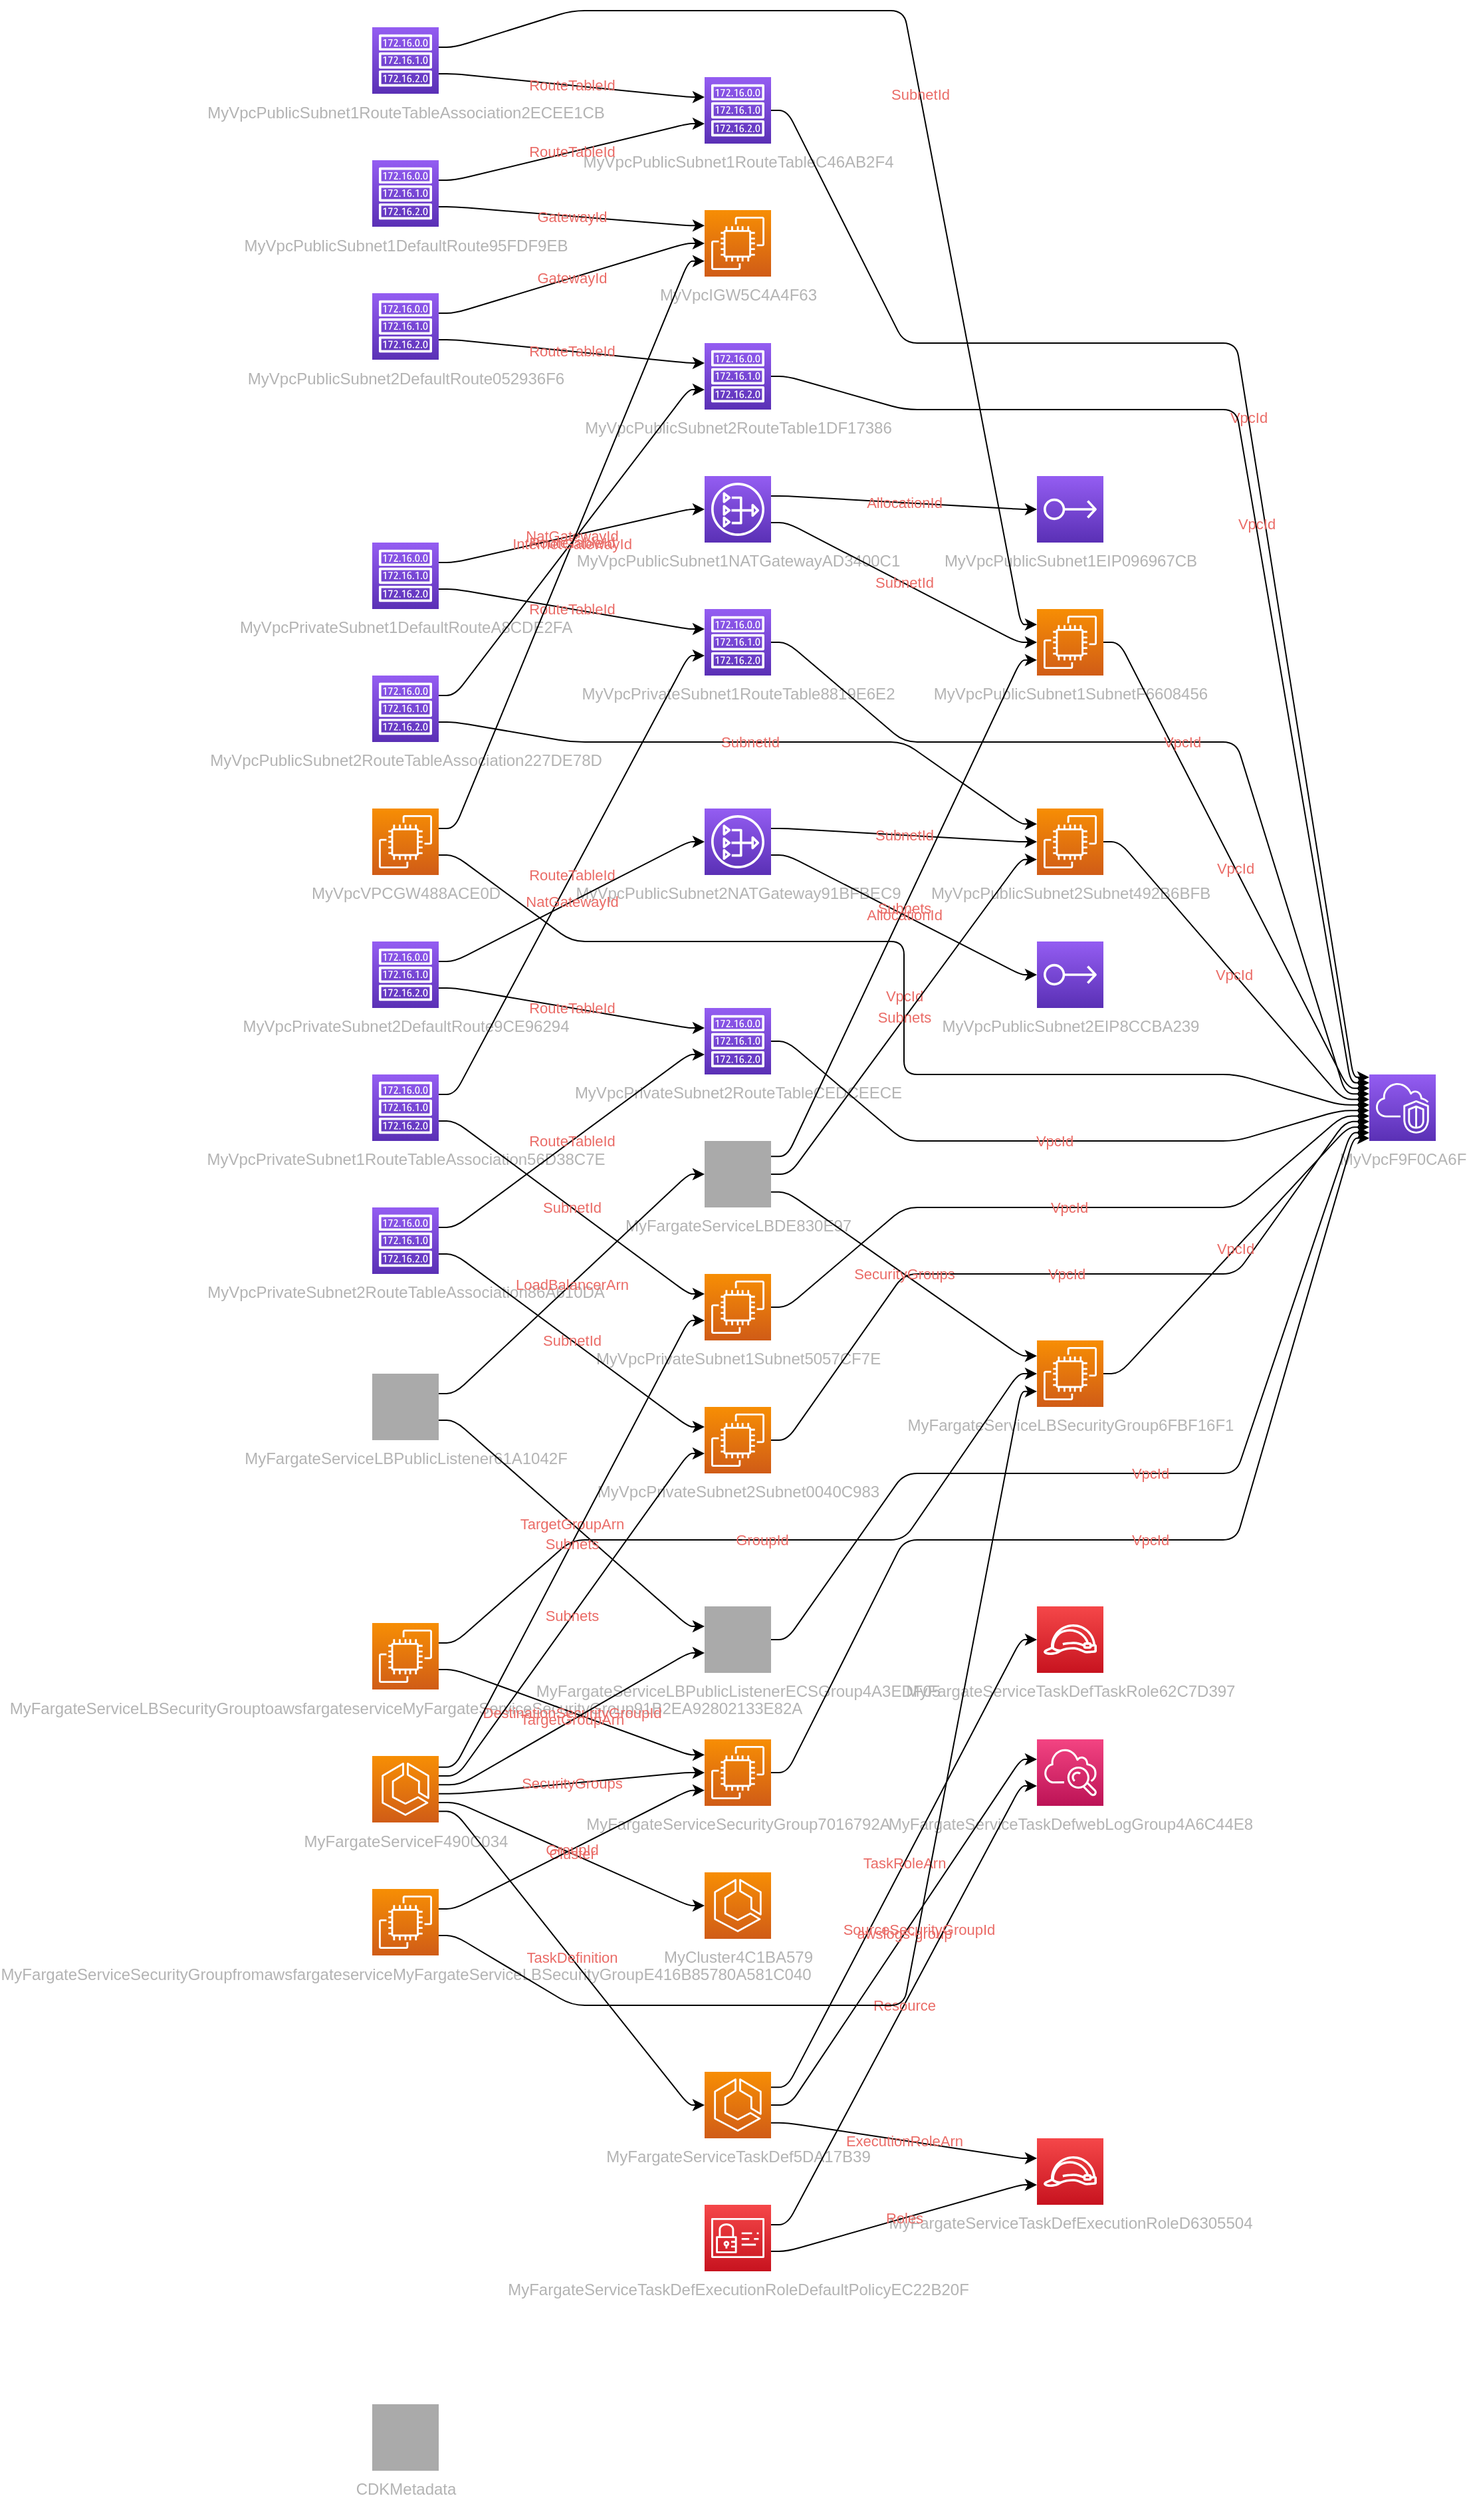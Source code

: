 <mxfile version="13.1.3" pages="2">
            <diagram id="diagramid" name="Diagram">
              <mxGraphModel><root><mxCell id="0"/><mxCell id="1" parent="0"/><mxCell id="2" value="MyVpcF9F0CA6F" style="outlineConnect=0;fontColor=#B3B3B3;gradientColor=#945DF2;gradientDirection=north;fillColor=#5A30B5;strokeColor=#ffffff;dashed=0;verticalLabelPosition=bottom;verticalAlign=top;align=center;html=1;fontSize=12;fontStyle=0;aspect=fixed;shape=mxgraph.aws4.resourceIcon;resIcon=mxgraph.aws4.vpc;" vertex="1" parent="1"><mxGeometry x="750" y="800" width="50" height="50" as="geometry"/></mxCell><mxCell id="3" value="MyVpcPublicSubnet1SubnetF6608456" style="outlineConnect=0;fontColor=#B3B3B3;gradientColor=#F78E04;gradientDirection=north;fillColor=#D05C17;strokeColor=#ffffff;dashed=0;verticalLabelPosition=bottom;verticalAlign=top;align=center;html=1;fontSize=12;fontStyle=0;aspect=fixed;shape=mxgraph.aws4.resourceIcon;resIcon=mxgraph.aws4.ec2;" vertex="1" parent="1"><mxGeometry x="500" y="450" width="50" height="50" as="geometry"/></mxCell><mxCell id="4" value="MyVpcPublicSubnet1RouteTableC46AB2F4" style="outlineConnect=0;fontColor=#B3B3B3;gradientColor=#945DF2;gradientDirection=north;fillColor=#5A30B5;strokeColor=#ffffff;dashed=0;verticalLabelPosition=bottom;verticalAlign=top;align=center;html=1;fontSize=12;fontStyle=0;aspect=fixed;shape=mxgraph.aws4.resourceIcon;resIcon=mxgraph.aws4.route_table;" vertex="1" parent="1"><mxGeometry x="250" y="50" width="50" height="50" as="geometry"/></mxCell><mxCell id="5" value="MyVpcPublicSubnet1RouteTableAssociation2ECEE1CB" style="outlineConnect=0;fontColor=#B3B3B3;gradientColor=#945DF2;gradientDirection=north;fillColor=#5A30B5;strokeColor=#ffffff;dashed=0;verticalLabelPosition=bottom;verticalAlign=top;align=center;html=1;fontSize=12;fontStyle=0;aspect=fixed;shape=mxgraph.aws4.resourceIcon;resIcon=mxgraph.aws4.route_table;" vertex="1" parent="1"><mxGeometry y="12.5" width="50" height="50" as="geometry"/></mxCell><mxCell id="6" value="MyVpcPublicSubnet1DefaultRoute95FDF9EB" style="outlineConnect=0;fontColor=#B3B3B3;gradientColor=#945DF2;gradientDirection=north;fillColor=#5A30B5;strokeColor=#ffffff;dashed=0;verticalLabelPosition=bottom;verticalAlign=top;align=center;html=1;fontSize=12;fontStyle=0;aspect=fixed;shape=mxgraph.aws4.resourceIcon;resIcon=mxgraph.aws4.route_table;" vertex="1" parent="1"><mxGeometry y="112.5" width="50" height="50" as="geometry"/></mxCell><mxCell id="7" value="MyVpcPublicSubnet1EIP096967CB" style="outlineConnect=0;fontColor=#B3B3B3;gradientColor=#945DF2;gradientDirection=north;fillColor=#5A30B5;strokeColor=#ffffff;dashed=0;verticalLabelPosition=bottom;verticalAlign=top;align=center;html=1;fontSize=12;fontStyle=0;aspect=fixed;shape=mxgraph.aws4.resourceIcon;resIcon=mxgraph.aws4.elastic_ip_address;" vertex="1" parent="1"><mxGeometry x="500" y="350" width="50" height="50" as="geometry"/></mxCell><mxCell id="8" value="MyVpcPublicSubnet1NATGatewayAD3400C1" style="outlineConnect=0;fontColor=#B3B3B3;gradientColor=#945DF2;gradientDirection=north;fillColor=#5A30B5;strokeColor=#ffffff;dashed=0;verticalLabelPosition=bottom;verticalAlign=top;align=center;html=1;fontSize=12;fontStyle=0;aspect=fixed;shape=mxgraph.aws4.resourceIcon;resIcon=mxgraph.aws4.nat_gateway;" vertex="1" parent="1"><mxGeometry x="250" y="350" width="50" height="50" as="geometry"/></mxCell><mxCell id="9" value="MyVpcPublicSubnet2Subnet492B6BFB" style="outlineConnect=0;fontColor=#B3B3B3;gradientColor=#F78E04;gradientDirection=north;fillColor=#D05C17;strokeColor=#ffffff;dashed=0;verticalLabelPosition=bottom;verticalAlign=top;align=center;html=1;fontSize=12;fontStyle=0;aspect=fixed;shape=mxgraph.aws4.resourceIcon;resIcon=mxgraph.aws4.ec2;" vertex="1" parent="1"><mxGeometry x="500" y="600" width="50" height="50" as="geometry"/></mxCell><mxCell id="10" value="MyVpcPublicSubnet2RouteTable1DF17386" style="outlineConnect=0;fontColor=#B3B3B3;gradientColor=#945DF2;gradientDirection=north;fillColor=#5A30B5;strokeColor=#ffffff;dashed=0;verticalLabelPosition=bottom;verticalAlign=top;align=center;html=1;fontSize=12;fontStyle=0;aspect=fixed;shape=mxgraph.aws4.resourceIcon;resIcon=mxgraph.aws4.route_table;" vertex="1" parent="1"><mxGeometry x="250" y="250" width="50" height="50" as="geometry"/></mxCell><mxCell id="11" value="MyVpcPublicSubnet2RouteTableAssociation227DE78D" style="outlineConnect=0;fontColor=#B3B3B3;gradientColor=#945DF2;gradientDirection=north;fillColor=#5A30B5;strokeColor=#ffffff;dashed=0;verticalLabelPosition=bottom;verticalAlign=top;align=center;html=1;fontSize=12;fontStyle=0;aspect=fixed;shape=mxgraph.aws4.resourceIcon;resIcon=mxgraph.aws4.route_table;" vertex="1" parent="1"><mxGeometry y="500" width="50" height="50" as="geometry"/></mxCell><mxCell id="12" value="MyVpcPublicSubnet2DefaultRoute052936F6" style="outlineConnect=0;fontColor=#B3B3B3;gradientColor=#945DF2;gradientDirection=north;fillColor=#5A30B5;strokeColor=#ffffff;dashed=0;verticalLabelPosition=bottom;verticalAlign=top;align=center;html=1;fontSize=12;fontStyle=0;aspect=fixed;shape=mxgraph.aws4.resourceIcon;resIcon=mxgraph.aws4.route_table;" vertex="1" parent="1"><mxGeometry y="212.5" width="50" height="50" as="geometry"/></mxCell><mxCell id="13" value="MyVpcPublicSubnet2EIP8CCBA239" style="outlineConnect=0;fontColor=#B3B3B3;gradientColor=#945DF2;gradientDirection=north;fillColor=#5A30B5;strokeColor=#ffffff;dashed=0;verticalLabelPosition=bottom;verticalAlign=top;align=center;html=1;fontSize=12;fontStyle=0;aspect=fixed;shape=mxgraph.aws4.resourceIcon;resIcon=mxgraph.aws4.elastic_ip_address;" vertex="1" parent="1"><mxGeometry x="500" y="700" width="50" height="50" as="geometry"/></mxCell><mxCell id="14" value="MyVpcPublicSubnet2NATGateway91BFBEC9" style="outlineConnect=0;fontColor=#B3B3B3;gradientColor=#945DF2;gradientDirection=north;fillColor=#5A30B5;strokeColor=#ffffff;dashed=0;verticalLabelPosition=bottom;verticalAlign=top;align=center;html=1;fontSize=12;fontStyle=0;aspect=fixed;shape=mxgraph.aws4.resourceIcon;resIcon=mxgraph.aws4.nat_gateway;" vertex="1" parent="1"><mxGeometry x="250" y="600" width="50" height="50" as="geometry"/></mxCell><mxCell id="15" value="MyVpcPrivateSubnet1Subnet5057CF7E" style="outlineConnect=0;fontColor=#B3B3B3;gradientColor=#F78E04;gradientDirection=north;fillColor=#D05C17;strokeColor=#ffffff;dashed=0;verticalLabelPosition=bottom;verticalAlign=top;align=center;html=1;fontSize=12;fontStyle=0;aspect=fixed;shape=mxgraph.aws4.resourceIcon;resIcon=mxgraph.aws4.ec2;" vertex="1" parent="1"><mxGeometry x="250" y="950" width="50" height="50" as="geometry"/></mxCell><mxCell id="16" value="MyVpcPrivateSubnet1RouteTable8819E6E2" style="outlineConnect=0;fontColor=#B3B3B3;gradientColor=#945DF2;gradientDirection=north;fillColor=#5A30B5;strokeColor=#ffffff;dashed=0;verticalLabelPosition=bottom;verticalAlign=top;align=center;html=1;fontSize=12;fontStyle=0;aspect=fixed;shape=mxgraph.aws4.resourceIcon;resIcon=mxgraph.aws4.route_table;" vertex="1" parent="1"><mxGeometry x="250" y="450" width="50" height="50" as="geometry"/></mxCell><mxCell id="17" value="MyVpcPrivateSubnet1RouteTableAssociation56D38C7E" style="outlineConnect=0;fontColor=#B3B3B3;gradientColor=#945DF2;gradientDirection=north;fillColor=#5A30B5;strokeColor=#ffffff;dashed=0;verticalLabelPosition=bottom;verticalAlign=top;align=center;html=1;fontSize=12;fontStyle=0;aspect=fixed;shape=mxgraph.aws4.resourceIcon;resIcon=mxgraph.aws4.route_table;" vertex="1" parent="1"><mxGeometry y="800" width="50" height="50" as="geometry"/></mxCell><mxCell id="18" value="MyVpcPrivateSubnet1DefaultRouteA8CDE2FA" style="outlineConnect=0;fontColor=#B3B3B3;gradientColor=#945DF2;gradientDirection=north;fillColor=#5A30B5;strokeColor=#ffffff;dashed=0;verticalLabelPosition=bottom;verticalAlign=top;align=center;html=1;fontSize=12;fontStyle=0;aspect=fixed;shape=mxgraph.aws4.resourceIcon;resIcon=mxgraph.aws4.route_table;" vertex="1" parent="1"><mxGeometry y="400" width="50" height="50" as="geometry"/></mxCell><mxCell id="19" value="MyVpcPrivateSubnet2Subnet0040C983" style="outlineConnect=0;fontColor=#B3B3B3;gradientColor=#F78E04;gradientDirection=north;fillColor=#D05C17;strokeColor=#ffffff;dashed=0;verticalLabelPosition=bottom;verticalAlign=top;align=center;html=1;fontSize=12;fontStyle=0;aspect=fixed;shape=mxgraph.aws4.resourceIcon;resIcon=mxgraph.aws4.ec2;" vertex="1" parent="1"><mxGeometry x="250" y="1050" width="50" height="50" as="geometry"/></mxCell><mxCell id="20" value="MyVpcPrivateSubnet2RouteTableCEDCEECE" style="outlineConnect=0;fontColor=#B3B3B3;gradientColor=#945DF2;gradientDirection=north;fillColor=#5A30B5;strokeColor=#ffffff;dashed=0;verticalLabelPosition=bottom;verticalAlign=top;align=center;html=1;fontSize=12;fontStyle=0;aspect=fixed;shape=mxgraph.aws4.resourceIcon;resIcon=mxgraph.aws4.route_table;" vertex="1" parent="1"><mxGeometry x="250" y="750" width="50" height="50" as="geometry"/></mxCell><mxCell id="21" value="MyVpcPrivateSubnet2RouteTableAssociation86A610DA" style="outlineConnect=0;fontColor=#B3B3B3;gradientColor=#945DF2;gradientDirection=north;fillColor=#5A30B5;strokeColor=#ffffff;dashed=0;verticalLabelPosition=bottom;verticalAlign=top;align=center;html=1;fontSize=12;fontStyle=0;aspect=fixed;shape=mxgraph.aws4.resourceIcon;resIcon=mxgraph.aws4.route_table;" vertex="1" parent="1"><mxGeometry y="900" width="50" height="50" as="geometry"/></mxCell><mxCell id="22" value="MyVpcPrivateSubnet2DefaultRoute9CE96294" style="outlineConnect=0;fontColor=#B3B3B3;gradientColor=#945DF2;gradientDirection=north;fillColor=#5A30B5;strokeColor=#ffffff;dashed=0;verticalLabelPosition=bottom;verticalAlign=top;align=center;html=1;fontSize=12;fontStyle=0;aspect=fixed;shape=mxgraph.aws4.resourceIcon;resIcon=mxgraph.aws4.route_table;" vertex="1" parent="1"><mxGeometry y="700" width="50" height="50" as="geometry"/></mxCell><mxCell id="23" value="MyVpcIGW5C4A4F63" style="outlineConnect=0;fontColor=#B3B3B3;gradientColor=#F78E04;gradientDirection=north;fillColor=#D05C17;strokeColor=#ffffff;dashed=0;verticalLabelPosition=bottom;verticalAlign=top;align=center;html=1;fontSize=12;fontStyle=0;aspect=fixed;shape=mxgraph.aws4.resourceIcon;resIcon=mxgraph.aws4.ec2;" vertex="1" parent="1"><mxGeometry x="250" y="150" width="50" height="50" as="geometry"/></mxCell><mxCell id="24" value="MyVpcVPCGW488ACE0D" style="outlineConnect=0;fontColor=#B3B3B3;gradientColor=#F78E04;gradientDirection=north;fillColor=#D05C17;strokeColor=#ffffff;dashed=0;verticalLabelPosition=bottom;verticalAlign=top;align=center;html=1;fontSize=12;fontStyle=0;aspect=fixed;shape=mxgraph.aws4.resourceIcon;resIcon=mxgraph.aws4.ec2;" vertex="1" parent="1"><mxGeometry y="600" width="50" height="50" as="geometry"/></mxCell><mxCell id="25" value="MyCluster4C1BA579" style="outlineConnect=0;fontColor=#B3B3B3;gradientColor=#F78E04;gradientDirection=north;fillColor=#D05C17;strokeColor=#ffffff;dashed=0;verticalLabelPosition=bottom;verticalAlign=top;align=center;html=1;fontSize=12;fontStyle=0;aspect=fixed;shape=mxgraph.aws4.resourceIcon;resIcon=mxgraph.aws4.ecs;" vertex="1" parent="1"><mxGeometry x="250" y="1400" width="50" height="50" as="geometry"/></mxCell><mxCell id="26" value="MyFargateServiceLBDE830E97" style="outlineConnect=0;fontColor=#B3B3B3;gradientColor=#aaaaaa;gradientDirection=north;fillColor=#aaaaaa;strokeColor=#ffffff;dashed=0;verticalLabelPosition=bottom;verticalAlign=top;align=center;html=1;fontSize=12;fontStyle=0;aspect=fixed;shape=mxgraph.aws4.resourceIcon;resIcon=mxgraph.aws4.elasticloadbalancingv2;" vertex="1" parent="1"><mxGeometry x="250" y="850" width="50" height="50" as="geometry"/></mxCell><mxCell id="27" value="MyFargateServiceLBSecurityGroup6FBF16F1" style="outlineConnect=0;fontColor=#B3B3B3;gradientColor=#F78E04;gradientDirection=north;fillColor=#D05C17;strokeColor=#ffffff;dashed=0;verticalLabelPosition=bottom;verticalAlign=top;align=center;html=1;fontSize=12;fontStyle=0;aspect=fixed;shape=mxgraph.aws4.resourceIcon;resIcon=mxgraph.aws4.ec2;" vertex="1" parent="1"><mxGeometry x="500" y="1000" width="50" height="50" as="geometry"/></mxCell><mxCell id="28" value="MyFargateServiceLBSecurityGrouptoawsfargateserviceMyFargateServiceSecurityGroup91B2EA92802133E82A" style="outlineConnect=0;fontColor=#B3B3B3;gradientColor=#F78E04;gradientDirection=north;fillColor=#D05C17;strokeColor=#ffffff;dashed=0;verticalLabelPosition=bottom;verticalAlign=top;align=center;html=1;fontSize=12;fontStyle=0;aspect=fixed;shape=mxgraph.aws4.resourceIcon;resIcon=mxgraph.aws4.ec2;" vertex="1" parent="1"><mxGeometry y="1212.5" width="50" height="50" as="geometry"/></mxCell><mxCell id="29" value="MyFargateServiceLBPublicListener61A1042F" style="outlineConnect=0;fontColor=#B3B3B3;gradientColor=#aaaaaa;gradientDirection=north;fillColor=#aaaaaa;strokeColor=#ffffff;dashed=0;verticalLabelPosition=bottom;verticalAlign=top;align=center;html=1;fontSize=12;fontStyle=0;aspect=fixed;shape=mxgraph.aws4.resourceIcon;resIcon=mxgraph.aws4.elasticloadbalancingv2;" vertex="1" parent="1"><mxGeometry y="1025" width="50" height="50" as="geometry"/></mxCell><mxCell id="30" value="MyFargateServiceLBPublicListenerECSGroup4A3EDF05" style="outlineConnect=0;fontColor=#B3B3B3;gradientColor=#aaaaaa;gradientDirection=north;fillColor=#aaaaaa;strokeColor=#ffffff;dashed=0;verticalLabelPosition=bottom;verticalAlign=top;align=center;html=1;fontSize=12;fontStyle=0;aspect=fixed;shape=mxgraph.aws4.resourceIcon;resIcon=mxgraph.aws4.elasticloadbalancingv2;" vertex="1" parent="1"><mxGeometry x="250" y="1200" width="50" height="50" as="geometry"/></mxCell><mxCell id="31" value="MyFargateServiceTaskDefTaskRole62C7D397" style="outlineConnect=0;fontColor=#B3B3B3;gradientColor=#F54749;gradientDirection=north;fillColor=#C7131F;strokeColor=#ffffff;dashed=0;verticalLabelPosition=bottom;verticalAlign=top;align=center;html=1;fontSize=12;fontStyle=0;aspect=fixed;shape=mxgraph.aws4.resourceIcon;resIcon=mxgraph.aws4.role;" vertex="1" parent="1"><mxGeometry x="500" y="1200" width="50" height="50" as="geometry"/></mxCell><mxCell id="32" value="MyFargateServiceTaskDef5DA17B39" style="outlineConnect=0;fontColor=#B3B3B3;gradientColor=#F78E04;gradientDirection=north;fillColor=#D05C17;strokeColor=#ffffff;dashed=0;verticalLabelPosition=bottom;verticalAlign=top;align=center;html=1;fontSize=12;fontStyle=0;aspect=fixed;shape=mxgraph.aws4.resourceIcon;resIcon=mxgraph.aws4.ecs;" vertex="1" parent="1"><mxGeometry x="250" y="1550" width="50" height="50" as="geometry"/></mxCell><mxCell id="33" value="MyFargateServiceTaskDefwebLogGroup4A6C44E8" style="outlineConnect=0;fontColor=#B3B3B3;gradientColor=#F34482;gradientDirection=north;fillColor=#BC1356;strokeColor=#ffffff;dashed=0;verticalLabelPosition=bottom;verticalAlign=top;align=center;html=1;fontSize=12;fontStyle=0;aspect=fixed;shape=mxgraph.aws4.resourceIcon;resIcon=mxgraph.aws4.cloudwatch;" vertex="1" parent="1"><mxGeometry x="500" y="1300" width="50" height="50" as="geometry"/></mxCell><mxCell id="34" value="MyFargateServiceTaskDefExecutionRoleD6305504" style="outlineConnect=0;fontColor=#B3B3B3;gradientColor=#F54749;gradientDirection=north;fillColor=#C7131F;strokeColor=#ffffff;dashed=0;verticalLabelPosition=bottom;verticalAlign=top;align=center;html=1;fontSize=12;fontStyle=0;aspect=fixed;shape=mxgraph.aws4.resourceIcon;resIcon=mxgraph.aws4.role;" vertex="1" parent="1"><mxGeometry x="500" y="1600" width="50" height="50" as="geometry"/></mxCell><mxCell id="35" value="MyFargateServiceTaskDefExecutionRoleDefaultPolicyEC22B20F" style="outlineConnect=0;fontColor=#B3B3B3;gradientColor=#F54749;gradientDirection=north;fillColor=#C7131F;strokeColor=#ffffff;dashed=0;verticalLabelPosition=bottom;verticalAlign=top;align=center;html=1;fontSize=12;fontStyle=0;aspect=fixed;shape=mxgraph.aws4.resourceIcon;resIcon=mxgraph.aws4.identity_and_access_management;" vertex="1" parent="1"><mxGeometry x="250" y="1650" width="50" height="50" as="geometry"/></mxCell><mxCell id="36" value="MyFargateServiceF490C034" style="outlineConnect=0;fontColor=#B3B3B3;gradientColor=#F78E04;gradientDirection=north;fillColor=#D05C17;strokeColor=#ffffff;dashed=0;verticalLabelPosition=bottom;verticalAlign=top;align=center;html=1;fontSize=12;fontStyle=0;aspect=fixed;shape=mxgraph.aws4.resourceIcon;resIcon=mxgraph.aws4.ecs;" vertex="1" parent="1"><mxGeometry y="1312.5" width="50" height="50" as="geometry"/></mxCell><mxCell id="37" value="MyFargateServiceSecurityGroup7016792A" style="outlineConnect=0;fontColor=#B3B3B3;gradientColor=#F78E04;gradientDirection=north;fillColor=#D05C17;strokeColor=#ffffff;dashed=0;verticalLabelPosition=bottom;verticalAlign=top;align=center;html=1;fontSize=12;fontStyle=0;aspect=fixed;shape=mxgraph.aws4.resourceIcon;resIcon=mxgraph.aws4.ec2;" vertex="1" parent="1"><mxGeometry x="250" y="1300" width="50" height="50" as="geometry"/></mxCell><mxCell id="38" value="MyFargateServiceSecurityGroupfromawsfargateserviceMyFargateServiceLBSecurityGroupE416B85780A581C040" style="outlineConnect=0;fontColor=#B3B3B3;gradientColor=#F78E04;gradientDirection=north;fillColor=#D05C17;strokeColor=#ffffff;dashed=0;verticalLabelPosition=bottom;verticalAlign=top;align=center;html=1;fontSize=12;fontStyle=0;aspect=fixed;shape=mxgraph.aws4.resourceIcon;resIcon=mxgraph.aws4.ec2;" vertex="1" parent="1"><mxGeometry y="1412.5" width="50" height="50" as="geometry"/></mxCell><mxCell id="39" value="CDKMetadata" style="outlineConnect=0;fontColor=#B3B3B3;gradientColor=#aaaaaa;gradientDirection=north;fillColor=#aaaaaa;strokeColor=#ffffff;dashed=0;verticalLabelPosition=bottom;verticalAlign=top;align=center;html=1;fontSize=12;fontStyle=0;aspect=fixed;shape=mxgraph.aws4.resourceIcon;resIcon=mxgraph.aws4.cdk;" vertex="1" parent="1"><mxGeometry y="1800" width="50" height="50" as="geometry"/></mxCell><mxCell id="MyVpcF9F0CA6F|MyVpcPublicSubnet1SubnetF6608456" value="VpcId" style="edgeStyle=orthogonalEdgeStyle;rounded=1;orthogonalLoop=1;jettySize=auto;html=1;labelBackgroundColor=none;fontColor=#EA6B66;noEdgeStyle=1;orthogonal=1;" edge="1" parent="1" source="3" target="2"><mxGeometry relative="1" as="geometry"><Array as="points"><mxPoint x="562" y="475"/><mxPoint x="734" y="810.417"/></Array></mxGeometry></mxCell><mxCell id="MyVpcF9F0CA6F|MyVpcPublicSubnet1RouteTableC46AB2F4" value="VpcId" style="edgeStyle=orthogonalEdgeStyle;rounded=1;orthogonalLoop=1;jettySize=auto;html=1;labelBackgroundColor=none;fontColor=#EA6B66;noEdgeStyle=1;orthogonal=1;" edge="1" parent="1" source="4" target="2"><mxGeometry relative="1" as="geometry"><Array as="points"><mxPoint x="312" y="75"/><mxPoint x="400" y="250"/><mxPoint x="650" y="250"/><mxPoint x="738" y="802.083"/></Array></mxGeometry></mxCell><mxCell id="MyVpcPublicSubnet1RouteTableC46AB2F4|MyVpcPublicSubnet1RouteTableAssociation2ECEE1CB" value="RouteTableId" style="edgeStyle=orthogonalEdgeStyle;rounded=1;orthogonalLoop=1;jettySize=auto;html=1;labelBackgroundColor=none;fontColor=#EA6B66;noEdgeStyle=1;orthogonal=1;" edge="1" parent="1" source="5" target="4"><mxGeometry relative="1" as="geometry"><Array as="points"><mxPoint x="62" y="47.5"/><mxPoint x="238" y="65"/></Array></mxGeometry></mxCell><mxCell id="MyVpcPublicSubnet1SubnetF6608456|MyVpcPublicSubnet1RouteTableAssociation2ECEE1CB" value="SubnetId" style="edgeStyle=orthogonalEdgeStyle;rounded=1;orthogonalLoop=1;jettySize=auto;html=1;labelBackgroundColor=none;fontColor=#EA6B66;noEdgeStyle=1;orthogonal=1;" edge="1" parent="1" source="5" target="3"><mxGeometry relative="1" as="geometry"><Array as="points"><mxPoint x="62" y="27.5"/><mxPoint x="150"/><mxPoint x="400"/><mxPoint x="488" y="461.667"/></Array></mxGeometry></mxCell><mxCell id="MyVpcPublicSubnet1RouteTableC46AB2F4|MyVpcPublicSubnet1DefaultRoute95FDF9EB" value="RouteTableId" style="edgeStyle=orthogonalEdgeStyle;rounded=1;orthogonalLoop=1;jettySize=auto;html=1;labelBackgroundColor=none;fontColor=#EA6B66;noEdgeStyle=1;orthogonal=1;" edge="1" parent="1" source="6" target="4"><mxGeometry relative="1" as="geometry"><Array as="points"><mxPoint x="62" y="127.5"/><mxPoint x="238" y="85"/></Array></mxGeometry></mxCell><mxCell id="MyVpcIGW5C4A4F63|MyVpcPublicSubnet1DefaultRoute95FDF9EB" value="GatewayId" style="edgeStyle=orthogonalEdgeStyle;rounded=1;orthogonalLoop=1;jettySize=auto;html=1;labelBackgroundColor=none;fontColor=#EA6B66;noEdgeStyle=1;orthogonal=1;" edge="1" parent="1" source="6" target="23"><mxGeometry relative="1" as="geometry"><Array as="points"><mxPoint x="62" y="147.5"/><mxPoint x="238" y="161.667"/></Array></mxGeometry></mxCell><mxCell id="MyVpcPublicSubnet1SubnetF6608456|MyVpcPublicSubnet1NATGatewayAD3400C1" value="SubnetId" style="edgeStyle=orthogonalEdgeStyle;rounded=1;orthogonalLoop=1;jettySize=auto;html=1;labelBackgroundColor=none;fontColor=#EA6B66;noEdgeStyle=1;orthogonal=1;" edge="1" parent="1" source="8" target="3"><mxGeometry relative="1" as="geometry"><Array as="points"><mxPoint x="312" y="385"/><mxPoint x="486" y="475"/></Array></mxGeometry></mxCell><mxCell id="MyVpcPublicSubnet1EIP096967CB|MyVpcPublicSubnet1NATGatewayAD3400C1" value="AllocationId" style="edgeStyle=orthogonalEdgeStyle;rounded=1;orthogonalLoop=1;jettySize=auto;html=1;labelBackgroundColor=none;fontColor=#EA6B66;noEdgeStyle=1;orthogonal=1;" edge="1" parent="1" source="8" target="7"><mxGeometry relative="1" as="geometry"><Array as="points"><mxPoint x="312" y="365"/><mxPoint x="488" y="375"/></Array></mxGeometry></mxCell><mxCell id="MyVpcF9F0CA6F|MyVpcPublicSubnet2Subnet492B6BFB" value="VpcId" style="edgeStyle=orthogonalEdgeStyle;rounded=1;orthogonalLoop=1;jettySize=auto;html=1;labelBackgroundColor=none;fontColor=#EA6B66;noEdgeStyle=1;orthogonal=1;" edge="1" parent="1" source="9" target="2"><mxGeometry relative="1" as="geometry"><Array as="points"><mxPoint x="562" y="625"/><mxPoint x="730" y="818.75"/></Array></mxGeometry></mxCell><mxCell id="MyVpcF9F0CA6F|MyVpcPublicSubnet2RouteTable1DF17386" value="VpcId" style="edgeStyle=orthogonalEdgeStyle;rounded=1;orthogonalLoop=1;jettySize=auto;html=1;labelBackgroundColor=none;fontColor=#EA6B66;noEdgeStyle=1;orthogonal=1;" edge="1" parent="1" source="10" target="2"><mxGeometry relative="1" as="geometry"><Array as="points"><mxPoint x="312" y="275"/><mxPoint x="400" y="300"/><mxPoint x="650" y="300"/><mxPoint x="736" y="806.25"/></Array></mxGeometry></mxCell><mxCell id="MyVpcPublicSubnet2RouteTable1DF17386|MyVpcPublicSubnet2RouteTableAssociation227DE78D" value="RouteTableId" style="edgeStyle=orthogonalEdgeStyle;rounded=1;orthogonalLoop=1;jettySize=auto;html=1;labelBackgroundColor=none;fontColor=#EA6B66;noEdgeStyle=1;orthogonal=1;" edge="1" parent="1" source="11" target="10"><mxGeometry relative="1" as="geometry"><Array as="points"><mxPoint x="62" y="515"/><mxPoint x="238" y="285"/></Array></mxGeometry></mxCell><mxCell id="MyVpcPublicSubnet2Subnet492B6BFB|MyVpcPublicSubnet2RouteTableAssociation227DE78D" value="SubnetId" style="edgeStyle=orthogonalEdgeStyle;rounded=1;orthogonalLoop=1;jettySize=auto;html=1;labelBackgroundColor=none;fontColor=#EA6B66;noEdgeStyle=1;orthogonal=1;" edge="1" parent="1" source="11" target="9"><mxGeometry relative="1" as="geometry"><Array as="points"><mxPoint x="62" y="535"/><mxPoint x="150" y="550"/><mxPoint x="400" y="550"/><mxPoint x="488" y="611.667"/></Array></mxGeometry></mxCell><mxCell id="MyVpcPublicSubnet2RouteTable1DF17386|MyVpcPublicSubnet2DefaultRoute052936F6" value="RouteTableId" style="edgeStyle=orthogonalEdgeStyle;rounded=1;orthogonalLoop=1;jettySize=auto;html=1;labelBackgroundColor=none;fontColor=#EA6B66;noEdgeStyle=1;orthogonal=1;" edge="1" parent="1" source="12" target="10"><mxGeometry relative="1" as="geometry"><Array as="points"><mxPoint x="62" y="247.5"/><mxPoint x="238" y="265"/></Array></mxGeometry></mxCell><mxCell id="MyVpcIGW5C4A4F63|MyVpcPublicSubnet2DefaultRoute052936F6" value="GatewayId" style="edgeStyle=orthogonalEdgeStyle;rounded=1;orthogonalLoop=1;jettySize=auto;html=1;labelBackgroundColor=none;fontColor=#EA6B66;noEdgeStyle=1;orthogonal=1;" edge="1" parent="1" source="12" target="23"><mxGeometry relative="1" as="geometry"><Array as="points"><mxPoint x="62" y="227.5"/><mxPoint x="236" y="175"/></Array></mxGeometry></mxCell><mxCell id="MyVpcPublicSubnet2Subnet492B6BFB|MyVpcPublicSubnet2NATGateway91BFBEC9" value="SubnetId" style="edgeStyle=orthogonalEdgeStyle;rounded=1;orthogonalLoop=1;jettySize=auto;html=1;labelBackgroundColor=none;fontColor=#EA6B66;noEdgeStyle=1;orthogonal=1;" edge="1" parent="1" source="14" target="9"><mxGeometry relative="1" as="geometry"><Array as="points"><mxPoint x="312" y="615"/><mxPoint x="486" y="625"/></Array></mxGeometry></mxCell><mxCell id="MyVpcPublicSubnet2EIP8CCBA239|MyVpcPublicSubnet2NATGateway91BFBEC9" value="AllocationId" style="edgeStyle=orthogonalEdgeStyle;rounded=1;orthogonalLoop=1;jettySize=auto;html=1;labelBackgroundColor=none;fontColor=#EA6B66;noEdgeStyle=1;orthogonal=1;" edge="1" parent="1" source="14" target="13"><mxGeometry relative="1" as="geometry"><Array as="points"><mxPoint x="312" y="635"/><mxPoint x="488" y="725"/></Array></mxGeometry></mxCell><mxCell id="MyVpcF9F0CA6F|MyVpcPrivateSubnet1Subnet5057CF7E" value="VpcId" style="edgeStyle=orthogonalEdgeStyle;rounded=1;orthogonalLoop=1;jettySize=auto;html=1;labelBackgroundColor=none;fontColor=#EA6B66;noEdgeStyle=1;orthogonal=1;" edge="1" parent="1" source="15" target="2"><mxGeometry relative="1" as="geometry"><Array as="points"><mxPoint x="312" y="975"/><mxPoint x="400" y="900"/><mxPoint x="650" y="900"/><mxPoint x="730" y="831.25"/></Array></mxGeometry></mxCell><mxCell id="MyVpcF9F0CA6F|MyVpcPrivateSubnet1RouteTable8819E6E2" value="VpcId" style="edgeStyle=orthogonalEdgeStyle;rounded=1;orthogonalLoop=1;jettySize=auto;html=1;labelBackgroundColor=none;fontColor=#EA6B66;noEdgeStyle=1;orthogonal=1;" edge="1" parent="1" source="16" target="2"><mxGeometry relative="1" as="geometry"><Array as="points"><mxPoint x="312" y="475"/><mxPoint x="400" y="550"/><mxPoint x="650" y="550"/><mxPoint x="732" y="814.583"/></Array></mxGeometry></mxCell><mxCell id="MyVpcPrivateSubnet1RouteTable8819E6E2|MyVpcPrivateSubnet1RouteTableAssociation56D38C7E" value="RouteTableId" style="edgeStyle=orthogonalEdgeStyle;rounded=1;orthogonalLoop=1;jettySize=auto;html=1;labelBackgroundColor=none;fontColor=#EA6B66;noEdgeStyle=1;orthogonal=1;" edge="1" parent="1" source="17" target="16"><mxGeometry relative="1" as="geometry"><Array as="points"><mxPoint x="62" y="815"/><mxPoint x="238" y="485"/></Array></mxGeometry></mxCell><mxCell id="MyVpcPrivateSubnet1Subnet5057CF7E|MyVpcPrivateSubnet1RouteTableAssociation56D38C7E" value="SubnetId" style="edgeStyle=orthogonalEdgeStyle;rounded=1;orthogonalLoop=1;jettySize=auto;html=1;labelBackgroundColor=none;fontColor=#EA6B66;noEdgeStyle=1;orthogonal=1;" edge="1" parent="1" source="17" target="15"><mxGeometry relative="1" as="geometry"><Array as="points"><mxPoint x="62" y="835"/><mxPoint x="238" y="965"/></Array></mxGeometry></mxCell><mxCell id="MyVpcPrivateSubnet1RouteTable8819E6E2|MyVpcPrivateSubnet1DefaultRouteA8CDE2FA" value="RouteTableId" style="edgeStyle=orthogonalEdgeStyle;rounded=1;orthogonalLoop=1;jettySize=auto;html=1;labelBackgroundColor=none;fontColor=#EA6B66;noEdgeStyle=1;orthogonal=1;" edge="1" parent="1" source="18" target="16"><mxGeometry relative="1" as="geometry"><Array as="points"><mxPoint x="62" y="435"/><mxPoint x="238" y="465"/></Array></mxGeometry></mxCell><mxCell id="MyVpcPublicSubnet1NATGatewayAD3400C1|MyVpcPrivateSubnet1DefaultRouteA8CDE2FA" value="NatGatewayId" style="edgeStyle=orthogonalEdgeStyle;rounded=1;orthogonalLoop=1;jettySize=auto;html=1;labelBackgroundColor=none;fontColor=#EA6B66;noEdgeStyle=1;orthogonal=1;" edge="1" parent="1" source="18" target="8"><mxGeometry relative="1" as="geometry"><Array as="points"><mxPoint x="62" y="415"/><mxPoint x="238" y="375"/></Array></mxGeometry></mxCell><mxCell id="MyVpcF9F0CA6F|MyVpcPrivateSubnet2Subnet0040C983" value="VpcId" style="edgeStyle=orthogonalEdgeStyle;rounded=1;orthogonalLoop=1;jettySize=auto;html=1;labelBackgroundColor=none;fontColor=#EA6B66;noEdgeStyle=1;orthogonal=1;" edge="1" parent="1" source="19" target="2"><mxGeometry relative="1" as="geometry"><Array as="points"><mxPoint x="312" y="1075"/><mxPoint x="400" y="950"/><mxPoint x="650" y="950"/><mxPoint x="732" y="835.417"/></Array></mxGeometry></mxCell><mxCell id="MyVpcF9F0CA6F|MyVpcPrivateSubnet2RouteTableCEDCEECE" value="VpcId" style="edgeStyle=orthogonalEdgeStyle;rounded=1;orthogonalLoop=1;jettySize=auto;html=1;labelBackgroundColor=none;fontColor=#EA6B66;noEdgeStyle=1;orthogonal=1;" edge="1" parent="1" source="20" target="2"><mxGeometry relative="1" as="geometry"><Array as="points"><mxPoint x="312" y="775"/><mxPoint x="400" y="850"/><mxPoint x="650" y="850"/><mxPoint x="728" y="827.083"/></Array></mxGeometry></mxCell><mxCell id="MyVpcPrivateSubnet2RouteTableCEDCEECE|MyVpcPrivateSubnet2RouteTableAssociation86A610DA" value="RouteTableId" style="edgeStyle=orthogonalEdgeStyle;rounded=1;orthogonalLoop=1;jettySize=auto;html=1;labelBackgroundColor=none;fontColor=#EA6B66;noEdgeStyle=1;orthogonal=1;" edge="1" parent="1" source="21" target="20"><mxGeometry relative="1" as="geometry"><Array as="points"><mxPoint x="62" y="915"/><mxPoint x="238" y="785"/></Array></mxGeometry></mxCell><mxCell id="MyVpcPrivateSubnet2Subnet0040C983|MyVpcPrivateSubnet2RouteTableAssociation86A610DA" value="SubnetId" style="edgeStyle=orthogonalEdgeStyle;rounded=1;orthogonalLoop=1;jettySize=auto;html=1;labelBackgroundColor=none;fontColor=#EA6B66;noEdgeStyle=1;orthogonal=1;" edge="1" parent="1" source="21" target="19"><mxGeometry relative="1" as="geometry"><Array as="points"><mxPoint x="62" y="935"/><mxPoint x="238" y="1065"/></Array></mxGeometry></mxCell><mxCell id="MyVpcPrivateSubnet2RouteTableCEDCEECE|MyVpcPrivateSubnet2DefaultRoute9CE96294" value="RouteTableId" style="edgeStyle=orthogonalEdgeStyle;rounded=1;orthogonalLoop=1;jettySize=auto;html=1;labelBackgroundColor=none;fontColor=#EA6B66;noEdgeStyle=1;orthogonal=1;" edge="1" parent="1" source="22" target="20"><mxGeometry relative="1" as="geometry"><Array as="points"><mxPoint x="62" y="735"/><mxPoint x="238" y="765"/></Array></mxGeometry></mxCell><mxCell id="MyVpcPublicSubnet2NATGateway91BFBEC9|MyVpcPrivateSubnet2DefaultRoute9CE96294" value="NatGatewayId" style="edgeStyle=orthogonalEdgeStyle;rounded=1;orthogonalLoop=1;jettySize=auto;html=1;labelBackgroundColor=none;fontColor=#EA6B66;noEdgeStyle=1;orthogonal=1;" edge="1" parent="1" source="22" target="14"><mxGeometry relative="1" as="geometry"><Array as="points"><mxPoint x="62" y="715"/><mxPoint x="238" y="625"/></Array></mxGeometry></mxCell><mxCell id="MyVpcF9F0CA6F|MyVpcVPCGW488ACE0D" value="VpcId" style="edgeStyle=orthogonalEdgeStyle;rounded=1;orthogonalLoop=1;jettySize=auto;html=1;labelBackgroundColor=none;fontColor=#EA6B66;noEdgeStyle=1;orthogonal=1;" edge="1" parent="1" source="24" target="2"><mxGeometry relative="1" as="geometry"><Array as="points"><mxPoint x="62" y="635"/><mxPoint x="150" y="700"/><mxPoint x="400" y="700"/><mxPoint x="400" y="800"/><mxPoint x="650" y="800"/><mxPoint x="728" y="822.917"/></Array></mxGeometry></mxCell><mxCell id="MyVpcIGW5C4A4F63|MyVpcVPCGW488ACE0D" value="InternetGatewayId" style="edgeStyle=orthogonalEdgeStyle;rounded=1;orthogonalLoop=1;jettySize=auto;html=1;labelBackgroundColor=none;fontColor=#EA6B66;noEdgeStyle=1;orthogonal=1;" edge="1" parent="1" source="24" target="23"><mxGeometry relative="1" as="geometry"><Array as="points"><mxPoint x="62" y="615"/><mxPoint x="238" y="188.333"/></Array></mxGeometry></mxCell><mxCell id="MyVpcPublicSubnet1SubnetF6608456|MyFargateServiceLBDE830E97" value="Subnets" style="edgeStyle=orthogonalEdgeStyle;rounded=1;orthogonalLoop=1;jettySize=auto;html=1;labelBackgroundColor=none;fontColor=#EA6B66;noEdgeStyle=1;orthogonal=1;" edge="1" parent="1" source="26" target="3"><mxGeometry relative="1" as="geometry"><Array as="points"><mxPoint x="312" y="861.667"/><mxPoint x="488" y="488.333"/></Array></mxGeometry></mxCell><mxCell id="MyVpcPublicSubnet2Subnet492B6BFB|MyFargateServiceLBDE830E97" value="Subnets" style="edgeStyle=orthogonalEdgeStyle;rounded=1;orthogonalLoop=1;jettySize=auto;html=1;labelBackgroundColor=none;fontColor=#EA6B66;noEdgeStyle=1;orthogonal=1;" edge="1" parent="1" source="26" target="9"><mxGeometry relative="1" as="geometry"><Array as="points"><mxPoint x="314" y="875"/><mxPoint x="488" y="638.333"/></Array></mxGeometry></mxCell><mxCell id="MyFargateServiceLBSecurityGroup6FBF16F1|MyFargateServiceLBDE830E97" value="SecurityGroups" style="edgeStyle=orthogonalEdgeStyle;rounded=1;orthogonalLoop=1;jettySize=auto;html=1;labelBackgroundColor=none;fontColor=#EA6B66;noEdgeStyle=1;orthogonal=1;" edge="1" parent="1" source="26" target="27"><mxGeometry relative="1" as="geometry"><Array as="points"><mxPoint x="312" y="888.333"/><mxPoint x="488" y="1011.667"/></Array></mxGeometry></mxCell><mxCell id="MyVpcF9F0CA6F|MyFargateServiceLBSecurityGroup6FBF16F1" value="VpcId" style="edgeStyle=orthogonalEdgeStyle;rounded=1;orthogonalLoop=1;jettySize=auto;html=1;labelBackgroundColor=none;fontColor=#EA6B66;noEdgeStyle=1;orthogonal=1;" edge="1" parent="1" source="27" target="2"><mxGeometry relative="1" as="geometry"><Array as="points"><mxPoint x="562" y="1025"/><mxPoint x="734" y="839.583"/></Array></mxGeometry></mxCell><mxCell id="MyFargateServiceLBSecurityGroup6FBF16F1|MyFargateServiceLBSecurityGrouptoawsfargateserviceMyFargateServiceSecurityGroup91B2EA92802133E82A" value="GroupId" style="edgeStyle=orthogonalEdgeStyle;rounded=1;orthogonalLoop=1;jettySize=auto;html=1;labelBackgroundColor=none;fontColor=#EA6B66;noEdgeStyle=1;orthogonal=1;" edge="1" parent="1" source="28" target="27"><mxGeometry relative="1" as="geometry"><Array as="points"><mxPoint x="62" y="1227.5"/><mxPoint x="150" y="1150"/><mxPoint x="400" y="1150"/><mxPoint x="486" y="1025"/></Array></mxGeometry></mxCell><mxCell id="MyFargateServiceSecurityGroup7016792A|MyFargateServiceLBSecurityGrouptoawsfargateserviceMyFargateServiceSecurityGroup91B2EA92802133E82A" value="DestinationSecurityGroupId" style="edgeStyle=orthogonalEdgeStyle;rounded=1;orthogonalLoop=1;jettySize=auto;html=1;labelBackgroundColor=none;fontColor=#EA6B66;noEdgeStyle=1;orthogonal=1;" edge="1" parent="1" source="28" target="37"><mxGeometry relative="1" as="geometry"><Array as="points"><mxPoint x="62" y="1247.5"/><mxPoint x="238" y="1311.667"/></Array></mxGeometry></mxCell><mxCell id="MyFargateServiceLBPublicListenerECSGroup4A3EDF05|MyFargateServiceLBPublicListener61A1042F" value="TargetGroupArn" style="edgeStyle=orthogonalEdgeStyle;rounded=1;orthogonalLoop=1;jettySize=auto;html=1;labelBackgroundColor=none;fontColor=#EA6B66;noEdgeStyle=1;orthogonal=1;" edge="1" parent="1" source="29" target="30"><mxGeometry relative="1" as="geometry"><Array as="points"><mxPoint x="62" y="1060"/><mxPoint x="238" y="1215"/></Array></mxGeometry></mxCell><mxCell id="MyFargateServiceLBDE830E97|MyFargateServiceLBPublicListener61A1042F" value="LoadBalancerArn" style="edgeStyle=orthogonalEdgeStyle;rounded=1;orthogonalLoop=1;jettySize=auto;html=1;labelBackgroundColor=none;fontColor=#EA6B66;noEdgeStyle=1;orthogonal=1;" edge="1" parent="1" source="29" target="26"><mxGeometry relative="1" as="geometry"><Array as="points"><mxPoint x="62" y="1040"/><mxPoint x="238" y="875"/></Array></mxGeometry></mxCell><mxCell id="MyVpcF9F0CA6F|MyFargateServiceLBPublicListenerECSGroup4A3EDF05" value="VpcId" style="edgeStyle=orthogonalEdgeStyle;rounded=1;orthogonalLoop=1;jettySize=auto;html=1;labelBackgroundColor=none;fontColor=#EA6B66;noEdgeStyle=1;orthogonal=1;" edge="1" parent="1" source="30" target="2"><mxGeometry relative="1" as="geometry"><Array as="points"><mxPoint x="312" y="1225"/><mxPoint x="400" y="1100"/><mxPoint x="650" y="1100"/><mxPoint x="736" y="843.75"/></Array></mxGeometry></mxCell><mxCell id="MyFargateServiceTaskDefwebLogGroup4A6C44E8|MyFargateServiceTaskDef5DA17B39" value="awslogs-group" style="edgeStyle=orthogonalEdgeStyle;rounded=1;orthogonalLoop=1;jettySize=auto;html=1;labelBackgroundColor=none;fontColor=#EA6B66;noEdgeStyle=1;orthogonal=1;" edge="1" parent="1" source="32" target="33"><mxGeometry relative="1" as="geometry"><Array as="points"><mxPoint x="314" y="1575"/><mxPoint x="488" y="1315"/></Array></mxGeometry></mxCell><mxCell id="MyFargateServiceTaskDefExecutionRoleD6305504|MyFargateServiceTaskDef5DA17B39" value="ExecutionRoleArn" style="edgeStyle=orthogonalEdgeStyle;rounded=1;orthogonalLoop=1;jettySize=auto;html=1;labelBackgroundColor=none;fontColor=#EA6B66;noEdgeStyle=1;orthogonal=1;" edge="1" parent="1" source="32" target="34"><mxGeometry relative="1" as="geometry"><Array as="points"><mxPoint x="312" y="1588.333"/><mxPoint x="488" y="1615"/></Array></mxGeometry></mxCell><mxCell id="MyFargateServiceTaskDefTaskRole62C7D397|MyFargateServiceTaskDef5DA17B39" value="TaskRoleArn" style="edgeStyle=orthogonalEdgeStyle;rounded=1;orthogonalLoop=1;jettySize=auto;html=1;labelBackgroundColor=none;fontColor=#EA6B66;noEdgeStyle=1;orthogonal=1;" edge="1" parent="1" source="32" target="31"><mxGeometry relative="1" as="geometry"><Array as="points"><mxPoint x="312" y="1561.667"/><mxPoint x="488" y="1225"/></Array></mxGeometry></mxCell><mxCell id="MyFargateServiceTaskDefExecutionRoleD6305504|MyFargateServiceTaskDefExecutionRoleDefaultPolicyEC22B20F" value="Roles" style="edgeStyle=orthogonalEdgeStyle;rounded=1;orthogonalLoop=1;jettySize=auto;html=1;labelBackgroundColor=none;fontColor=#EA6B66;noEdgeStyle=1;orthogonal=1;" edge="1" parent="1" source="35" target="34"><mxGeometry relative="1" as="geometry"><Array as="points"><mxPoint x="312" y="1685"/><mxPoint x="488" y="1635"/></Array></mxGeometry></mxCell><mxCell id="MyFargateServiceTaskDefwebLogGroup4A6C44E8|MyFargateServiceTaskDefExecutionRoleDefaultPolicyEC22B20F" value="Resource" style="edgeStyle=orthogonalEdgeStyle;rounded=1;orthogonalLoop=1;jettySize=auto;html=1;labelBackgroundColor=none;fontColor=#EA6B66;noEdgeStyle=1;orthogonal=1;" edge="1" parent="1" source="35" target="33"><mxGeometry relative="1" as="geometry"><Array as="points"><mxPoint x="312" y="1665"/><mxPoint x="488" y="1335"/></Array></mxGeometry></mxCell><mxCell id="MyCluster4C1BA579|MyFargateServiceF490C034" value="Cluster" style="edgeStyle=orthogonalEdgeStyle;rounded=1;orthogonalLoop=1;jettySize=auto;html=1;labelBackgroundColor=none;fontColor=#EA6B66;noEdgeStyle=1;orthogonal=1;" edge="1" parent="1" source="36" target="25"><mxGeometry relative="1" as="geometry"><Array as="points"><mxPoint x="64" y="1347.5"/><mxPoint x="238" y="1425"/></Array></mxGeometry></mxCell><mxCell id="MyFargateServiceLBPublicListenerECSGroup4A3EDF05|MyFargateServiceF490C034" value="TargetGroupArn" style="edgeStyle=orthogonalEdgeStyle;rounded=1;orthogonalLoop=1;jettySize=auto;html=1;labelBackgroundColor=none;fontColor=#EA6B66;noEdgeStyle=1;orthogonal=1;" edge="1" parent="1" source="36" target="30"><mxGeometry relative="1" as="geometry"><Array as="points"><mxPoint x="66" y="1334.167"/><mxPoint x="238" y="1235"/></Array></mxGeometry></mxCell><mxCell id="MyVpcPrivateSubnet1Subnet5057CF7E|MyFargateServiceF490C034" value="Subnets" style="edgeStyle=orthogonalEdgeStyle;rounded=1;orthogonalLoop=1;jettySize=auto;html=1;labelBackgroundColor=none;fontColor=#EA6B66;noEdgeStyle=1;orthogonal=1;" edge="1" parent="1" source="36" target="15"><mxGeometry relative="1" as="geometry"><Array as="points"><mxPoint x="62" y="1320.833"/><mxPoint x="238" y="985"/></Array></mxGeometry></mxCell><mxCell id="MyVpcPrivateSubnet2Subnet0040C983|MyFargateServiceF490C034" value="Subnets" style="edgeStyle=orthogonalEdgeStyle;rounded=1;orthogonalLoop=1;jettySize=auto;html=1;labelBackgroundColor=none;fontColor=#EA6B66;noEdgeStyle=1;orthogonal=1;" edge="1" parent="1" source="36" target="19"><mxGeometry relative="1" as="geometry"><Array as="points"><mxPoint x="64" y="1327.5"/><mxPoint x="238" y="1085"/></Array></mxGeometry></mxCell><mxCell id="MyFargateServiceTaskDef5DA17B39|MyFargateServiceF490C034" value="TaskDefinition" style="edgeStyle=orthogonalEdgeStyle;rounded=1;orthogonalLoop=1;jettySize=auto;html=1;labelBackgroundColor=none;fontColor=#EA6B66;noEdgeStyle=1;orthogonal=1;" edge="1" parent="1" source="36" target="32"><mxGeometry relative="1" as="geometry"><Array as="points"><mxPoint x="62" y="1354.167"/><mxPoint x="238" y="1575"/></Array></mxGeometry></mxCell><mxCell id="MyFargateServiceSecurityGroup7016792A|MyFargateServiceF490C034" value="SecurityGroups" style="edgeStyle=orthogonalEdgeStyle;rounded=1;orthogonalLoop=1;jettySize=auto;html=1;labelBackgroundColor=none;fontColor=#EA6B66;noEdgeStyle=1;orthogonal=1;" edge="1" parent="1" source="36" target="37"><mxGeometry relative="1" as="geometry"><Array as="points"><mxPoint x="66" y="1340.833"/><mxPoint x="236" y="1325"/></Array></mxGeometry></mxCell><mxCell id="MyVpcF9F0CA6F|MyFargateServiceSecurityGroup7016792A" value="VpcId" style="edgeStyle=orthogonalEdgeStyle;rounded=1;orthogonalLoop=1;jettySize=auto;html=1;labelBackgroundColor=none;fontColor=#EA6B66;noEdgeStyle=1;orthogonal=1;" edge="1" parent="1" source="37" target="2"><mxGeometry relative="1" as="geometry"><Array as="points"><mxPoint x="312" y="1325"/><mxPoint x="400" y="1150"/><mxPoint x="650" y="1150"/><mxPoint x="738" y="847.917"/></Array></mxGeometry></mxCell><mxCell id="MyFargateServiceSecurityGroup7016792A|MyFargateServiceSecurityGroupfromawsfargateserviceMyFargateServiceLBSecurityGroupE416B85780A581C040" value="GroupId" style="edgeStyle=orthogonalEdgeStyle;rounded=1;orthogonalLoop=1;jettySize=auto;html=1;labelBackgroundColor=none;fontColor=#EA6B66;noEdgeStyle=1;orthogonal=1;" edge="1" parent="1" source="38" target="37"><mxGeometry relative="1" as="geometry"><Array as="points"><mxPoint x="62" y="1427.5"/><mxPoint x="238" y="1338.333"/></Array></mxGeometry></mxCell><mxCell id="MyFargateServiceLBSecurityGroup6FBF16F1|MyFargateServiceSecurityGroupfromawsfargateserviceMyFargateServiceLBSecurityGroupE416B85780A581C040" value="SourceSecurityGroupId" style="edgeStyle=orthogonalEdgeStyle;rounded=1;orthogonalLoop=1;jettySize=auto;html=1;labelBackgroundColor=none;fontColor=#EA6B66;noEdgeStyle=1;orthogonal=1;" edge="1" parent="1" source="38" target="27"><mxGeometry relative="1" as="geometry"><Array as="points"><mxPoint x="62" y="1447.5"/><mxPoint x="150" y="1500"/><mxPoint x="400" y="1500"/><mxPoint x="488" y="1038.333"/></Array></mxGeometry></mxCell></root></mxGraphModel>
            </diagram>
          </mxfile>